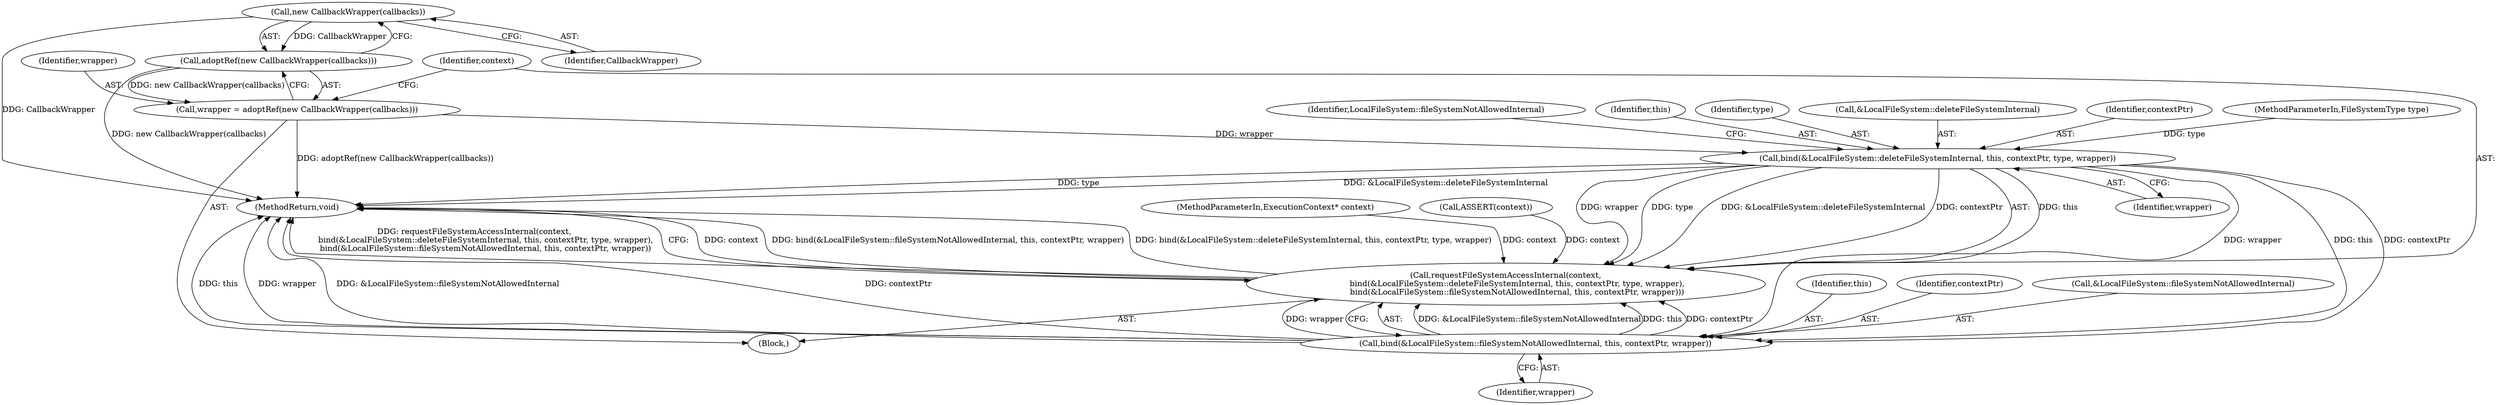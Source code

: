 digraph "1_Chrome_02c8303512ebed345011f7b545e2f418799be2f0_11@del" {
"1000114" [label="(Call,new CallbackWrapper(callbacks))"];
"1000113" [label="(Call,adoptRef(new CallbackWrapper(callbacks)))"];
"1000111" [label="(Call,wrapper = adoptRef(new CallbackWrapper(callbacks)))"];
"1000118" [label="(Call,bind(&LocalFileSystem::deleteFileSystemInternal, this, contextPtr, type, wrapper))"];
"1000116" [label="(Call,requestFileSystemAccessInternal(context,\n         bind(&LocalFileSystem::deleteFileSystemInternal, this, contextPtr, type, wrapper),\n         bind(&LocalFileSystem::fileSystemNotAllowedInternal, this, contextPtr, wrapper)))"];
"1000125" [label="(Call,bind(&LocalFileSystem::fileSystemNotAllowedInternal, this, contextPtr, wrapper))"];
"1000111" [label="(Call,wrapper = adoptRef(new CallbackWrapper(callbacks)))"];
"1000131" [label="(MethodReturn,void)"];
"1000101" [label="(MethodParameterIn,ExecutionContext* context)"];
"1000115" [label="(Identifier,CallbackWrapper)"];
"1000112" [label="(Identifier,wrapper)"];
"1000128" [label="(Identifier,this)"];
"1000130" [label="(Identifier,wrapper)"];
"1000121" [label="(Identifier,this)"];
"1000129" [label="(Identifier,contextPtr)"];
"1000106" [label="(Call,ASSERT(context))"];
"1000123" [label="(Identifier,type)"];
"1000114" [label="(Call,new CallbackWrapper(callbacks))"];
"1000124" [label="(Identifier,wrapper)"];
"1000119" [label="(Call,&LocalFileSystem::deleteFileSystemInternal)"];
"1000125" [label="(Call,bind(&LocalFileSystem::fileSystemNotAllowedInternal, this, contextPtr, wrapper))"];
"1000122" [label="(Identifier,contextPtr)"];
"1000102" [label="(MethodParameterIn,FileSystemType type)"];
"1000116" [label="(Call,requestFileSystemAccessInternal(context,\n         bind(&LocalFileSystem::deleteFileSystemInternal, this, contextPtr, type, wrapper),\n         bind(&LocalFileSystem::fileSystemNotAllowedInternal, this, contextPtr, wrapper)))"];
"1000118" [label="(Call,bind(&LocalFileSystem::deleteFileSystemInternal, this, contextPtr, type, wrapper))"];
"1000127" [label="(Identifier,LocalFileSystem::fileSystemNotAllowedInternal)"];
"1000104" [label="(Block,)"];
"1000126" [label="(Call,&LocalFileSystem::fileSystemNotAllowedInternal)"];
"1000113" [label="(Call,adoptRef(new CallbackWrapper(callbacks)))"];
"1000117" [label="(Identifier,context)"];
"1000114" -> "1000113"  [label="AST: "];
"1000114" -> "1000115"  [label="CFG: "];
"1000115" -> "1000114"  [label="AST: "];
"1000113" -> "1000114"  [label="CFG: "];
"1000114" -> "1000131"  [label="DDG: CallbackWrapper"];
"1000114" -> "1000113"  [label="DDG: CallbackWrapper"];
"1000113" -> "1000111"  [label="AST: "];
"1000111" -> "1000113"  [label="CFG: "];
"1000113" -> "1000131"  [label="DDG: new CallbackWrapper(callbacks)"];
"1000113" -> "1000111"  [label="DDG: new CallbackWrapper(callbacks)"];
"1000111" -> "1000104"  [label="AST: "];
"1000112" -> "1000111"  [label="AST: "];
"1000117" -> "1000111"  [label="CFG: "];
"1000111" -> "1000131"  [label="DDG: adoptRef(new CallbackWrapper(callbacks))"];
"1000111" -> "1000118"  [label="DDG: wrapper"];
"1000118" -> "1000116"  [label="AST: "];
"1000118" -> "1000124"  [label="CFG: "];
"1000119" -> "1000118"  [label="AST: "];
"1000121" -> "1000118"  [label="AST: "];
"1000122" -> "1000118"  [label="AST: "];
"1000123" -> "1000118"  [label="AST: "];
"1000124" -> "1000118"  [label="AST: "];
"1000127" -> "1000118"  [label="CFG: "];
"1000118" -> "1000131"  [label="DDG: type"];
"1000118" -> "1000131"  [label="DDG: &LocalFileSystem::deleteFileSystemInternal"];
"1000118" -> "1000116"  [label="DDG: this"];
"1000118" -> "1000116"  [label="DDG: &LocalFileSystem::deleteFileSystemInternal"];
"1000118" -> "1000116"  [label="DDG: contextPtr"];
"1000118" -> "1000116"  [label="DDG: wrapper"];
"1000118" -> "1000116"  [label="DDG: type"];
"1000102" -> "1000118"  [label="DDG: type"];
"1000118" -> "1000125"  [label="DDG: this"];
"1000118" -> "1000125"  [label="DDG: contextPtr"];
"1000118" -> "1000125"  [label="DDG: wrapper"];
"1000116" -> "1000104"  [label="AST: "];
"1000116" -> "1000125"  [label="CFG: "];
"1000117" -> "1000116"  [label="AST: "];
"1000125" -> "1000116"  [label="AST: "];
"1000131" -> "1000116"  [label="CFG: "];
"1000116" -> "1000131"  [label="DDG: context"];
"1000116" -> "1000131"  [label="DDG: bind(&LocalFileSystem::fileSystemNotAllowedInternal, this, contextPtr, wrapper)"];
"1000116" -> "1000131"  [label="DDG: bind(&LocalFileSystem::deleteFileSystemInternal, this, contextPtr, type, wrapper)"];
"1000116" -> "1000131"  [label="DDG: requestFileSystemAccessInternal(context,\n         bind(&LocalFileSystem::deleteFileSystemInternal, this, contextPtr, type, wrapper),\n         bind(&LocalFileSystem::fileSystemNotAllowedInternal, this, contextPtr, wrapper))"];
"1000106" -> "1000116"  [label="DDG: context"];
"1000101" -> "1000116"  [label="DDG: context"];
"1000125" -> "1000116"  [label="DDG: &LocalFileSystem::fileSystemNotAllowedInternal"];
"1000125" -> "1000116"  [label="DDG: this"];
"1000125" -> "1000116"  [label="DDG: contextPtr"];
"1000125" -> "1000116"  [label="DDG: wrapper"];
"1000125" -> "1000130"  [label="CFG: "];
"1000126" -> "1000125"  [label="AST: "];
"1000128" -> "1000125"  [label="AST: "];
"1000129" -> "1000125"  [label="AST: "];
"1000130" -> "1000125"  [label="AST: "];
"1000125" -> "1000131"  [label="DDG: this"];
"1000125" -> "1000131"  [label="DDG: wrapper"];
"1000125" -> "1000131"  [label="DDG: &LocalFileSystem::fileSystemNotAllowedInternal"];
"1000125" -> "1000131"  [label="DDG: contextPtr"];
}
